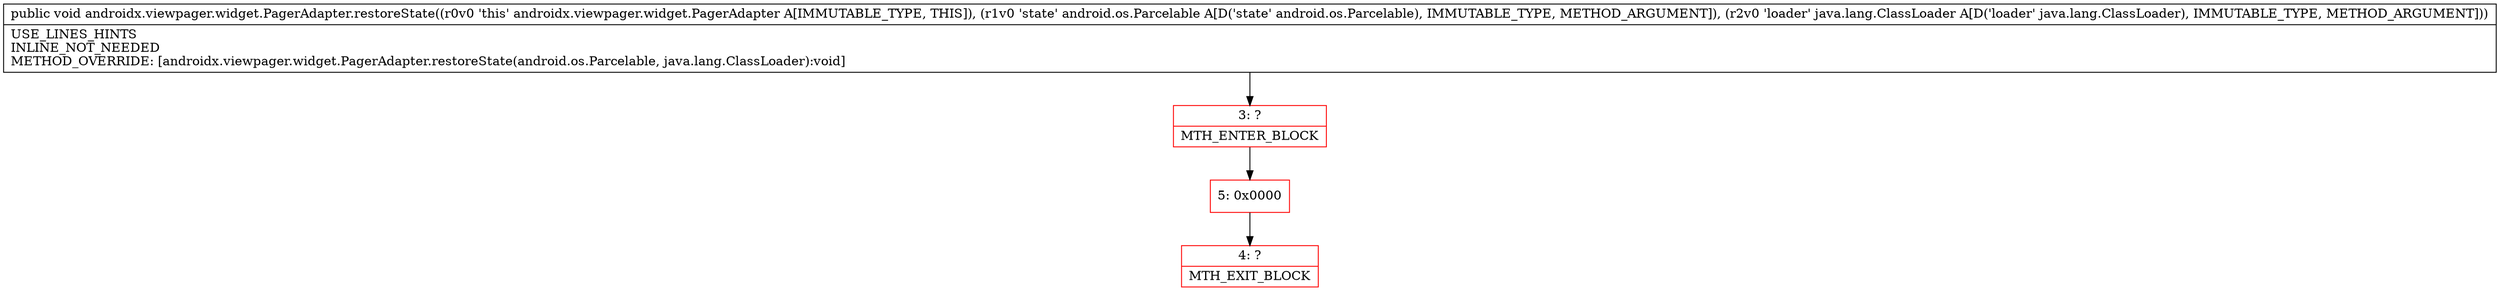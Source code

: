 digraph "CFG forandroidx.viewpager.widget.PagerAdapter.restoreState(Landroid\/os\/Parcelable;Ljava\/lang\/ClassLoader;)V" {
subgraph cluster_Region_304102988 {
label = "R(0)";
node [shape=record,color=blue];
}
Node_3 [shape=record,color=red,label="{3\:\ ?|MTH_ENTER_BLOCK\l}"];
Node_5 [shape=record,color=red,label="{5\:\ 0x0000}"];
Node_4 [shape=record,color=red,label="{4\:\ ?|MTH_EXIT_BLOCK\l}"];
MethodNode[shape=record,label="{public void androidx.viewpager.widget.PagerAdapter.restoreState((r0v0 'this' androidx.viewpager.widget.PagerAdapter A[IMMUTABLE_TYPE, THIS]), (r1v0 'state' android.os.Parcelable A[D('state' android.os.Parcelable), IMMUTABLE_TYPE, METHOD_ARGUMENT]), (r2v0 'loader' java.lang.ClassLoader A[D('loader' java.lang.ClassLoader), IMMUTABLE_TYPE, METHOD_ARGUMENT]))  | USE_LINES_HINTS\lINLINE_NOT_NEEDED\lMETHOD_OVERRIDE: [androidx.viewpager.widget.PagerAdapter.restoreState(android.os.Parcelable, java.lang.ClassLoader):void]\l}"];
MethodNode -> Node_3;Node_3 -> Node_5;
Node_5 -> Node_4;
}

